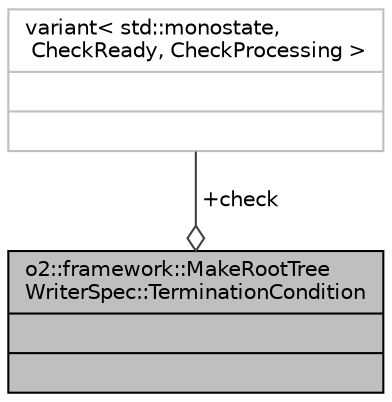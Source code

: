 digraph "o2::framework::MakeRootTreeWriterSpec::TerminationCondition"
{
 // INTERACTIVE_SVG=YES
  bgcolor="transparent";
  edge [fontname="Helvetica",fontsize="10",labelfontname="Helvetica",labelfontsize="10"];
  node [fontname="Helvetica",fontsize="10",shape=record];
  Node1 [label="{o2::framework::MakeRootTree\lWriterSpec::TerminationCondition\n||}",height=0.2,width=0.4,color="black", fillcolor="grey75", style="filled", fontcolor="black"];
  Node2 -> Node1 [color="grey25",fontsize="10",style="solid",label=" +check" ,arrowhead="odiamond",fontname="Helvetica"];
  Node2 [label="{variant\< std::monostate,\l CheckReady, CheckProcessing \>\n||}",height=0.2,width=0.4,color="grey75"];
}
